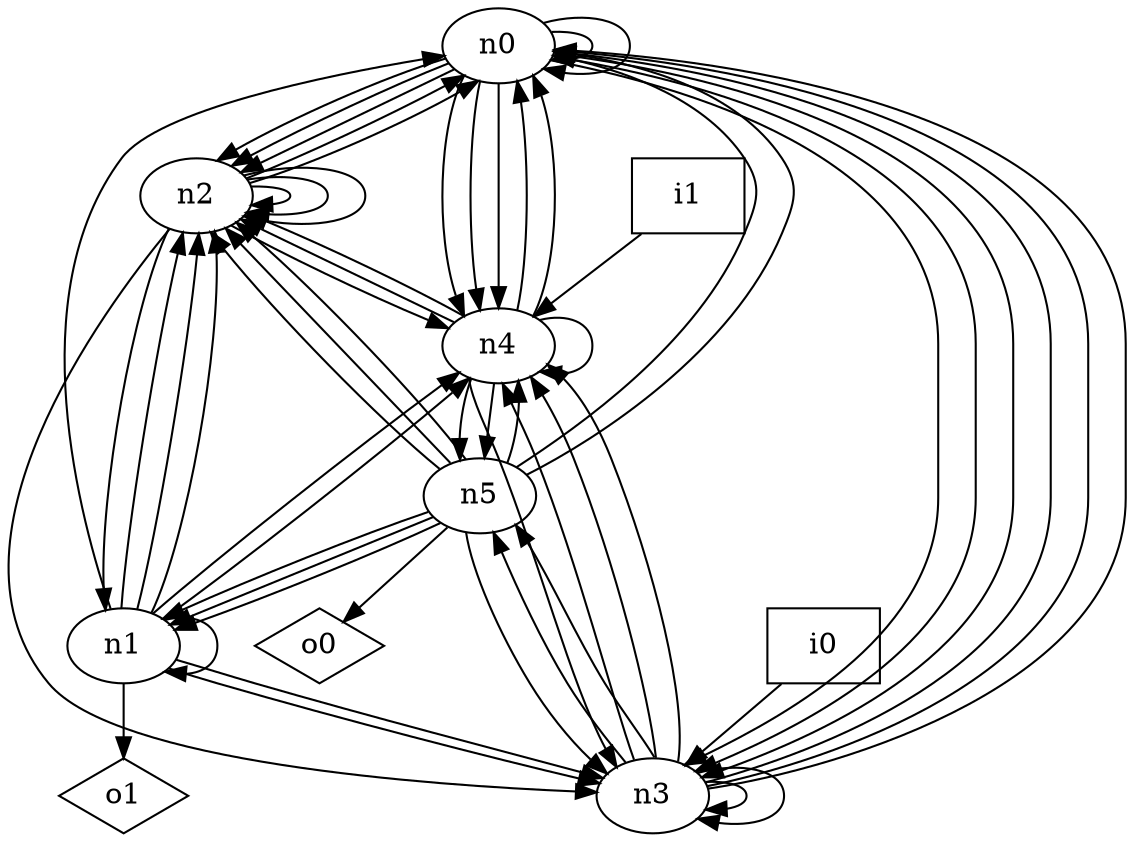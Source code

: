 digraph G {
n0 [label="n0"];
n1 [label="n1"];
n2 [label="n2"];
n3 [label="n3"];
n4 [label="n4"];
n5 [label="n5"];
n6 [label="i0",shape="box"];
n7 [label="i1",shape="box"];
n8 [label="o0",shape="diamond"];
n9 [label="o1",shape="diamond"];
n0 -> n0
n0 -> n0
n0 -> n2
n0 -> n2
n0 -> n2
n0 -> n3
n0 -> n3
n0 -> n3
n0 -> n4
n0 -> n4
n0 -> n4
n1 -> n0
n1 -> n1
n1 -> n2
n1 -> n2
n1 -> n2
n1 -> n3
n1 -> n3
n1 -> n4
n1 -> n4
n1 -> n9
n2 -> n0
n2 -> n0
n2 -> n1
n2 -> n2
n2 -> n2
n2 -> n2
n2 -> n3
n2 -> n4
n3 -> n0
n3 -> n0
n3 -> n0
n3 -> n3
n3 -> n3
n3 -> n4
n3 -> n4
n3 -> n4
n3 -> n5
n3 -> n5
n4 -> n0
n4 -> n0
n4 -> n2
n4 -> n2
n4 -> n3
n4 -> n4
n4 -> n5
n4 -> n5
n5 -> n0
n5 -> n0
n5 -> n1
n5 -> n1
n5 -> n1
n5 -> n2
n5 -> n2
n5 -> n2
n5 -> n3
n5 -> n4
n5 -> n8
n6 -> n3
n7 -> n4
}